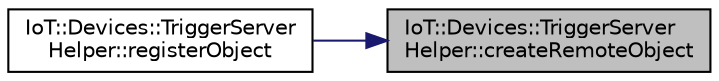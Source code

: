 digraph "IoT::Devices::TriggerServerHelper::createRemoteObject"
{
 // LATEX_PDF_SIZE
  edge [fontname="Helvetica",fontsize="10",labelfontname="Helvetica",labelfontsize="10"];
  node [fontname="Helvetica",fontsize="10",shape=record];
  rankdir="RL";
  Node1 [label="IoT::Devices::TriggerServer\lHelper::createRemoteObject",height=0.2,width=0.4,color="black", fillcolor="grey75", style="filled", fontcolor="black",tooltip="Destroys the TriggerServerHelper."];
  Node1 -> Node2 [dir="back",color="midnightblue",fontsize="10",style="solid"];
  Node2 [label="IoT::Devices::TriggerServer\lHelper::registerObject",height=0.2,width=0.4,color="black", fillcolor="white", style="filled",URL="$classIoT_1_1Devices_1_1TriggerServerHelper.html#a454481d765de5ae542f086f917e263db",tooltip=" "];
}
